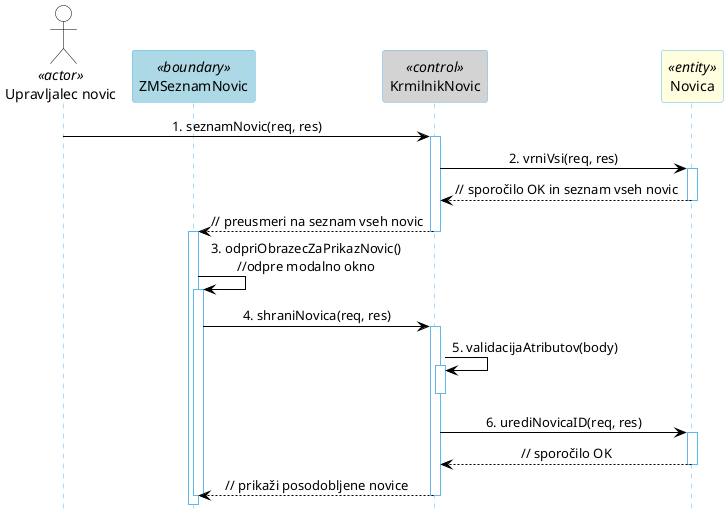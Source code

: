 @startuml
hide footbox

skinparam backgroundcolor transparent
skinparam defaultTextAlignment center
skinparam actorBorderColor black
skinparam actorBackgroundColor white
skinparam arrowColor black  
skinparam sequenceLifeLineBorderColor #5FB8EC
skinparam sequenceParticipantBorderColor #5FB8EC
skinparam sequenceParticipantBackgroundColor white


actor "Upravljalec novic" as Prijavljen <<actor>>
participant "ZMSeznamNovic" as SeznamNovic <<boundary>> #lightBlue
participant "KrmilnikNovic" as Krmilnik <<control>> #lightGray
participant Novica <<entity>> #lightYellow

Prijavljen -> Krmilnik: 1. seznamNovic(req, res)
activate Krmilnik
Krmilnik -> Novica: 2. vrniVsi(req, res)
activate Novica
Krmilnik <-- Novica: // sporočilo OK in seznam vseh novic
deactivate Novica
SeznamNovic <-- Krmilnik: // preusmeri na seznam vseh novic
deactivate Krmilnik
activate SeznamNovic
SeznamNovic -> SeznamNovic: 3. odpriObrazecZaPrikazNovic()\n//odpre modalno okno
activate SeznamNovic
SeznamNovic -> Krmilnik: 4. shraniNovica(req, res)
activate Krmilnik
Krmilnik -> Krmilnik: 5. validacijaAtributov(body)
activate Krmilnik
deactivate Krmilnik
Krmilnik -> Novica: 6. urediNovicaID(req, res)
activate Novica
Krmilnik <-- Novica: // sporočilo OK
deactivate Novica
SeznamNovic <-- Krmilnik: // prikaži posodobljene novice
deactivate Krmilnik
deactivate SeznamNovic
@enduml